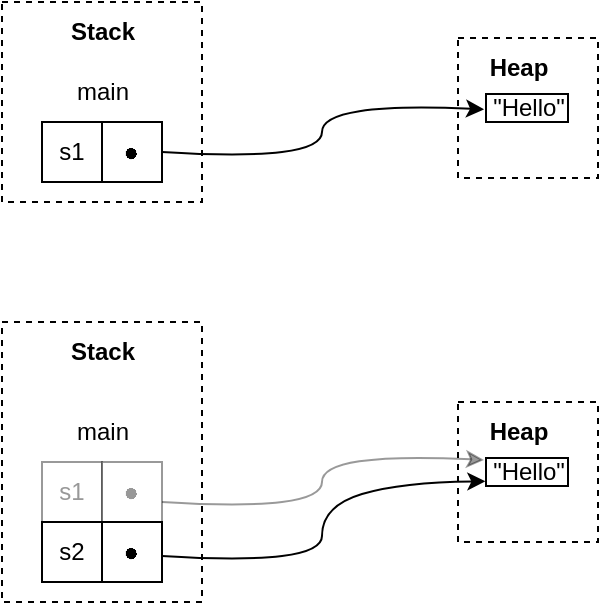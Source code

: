 <mxfile version="27.0.5">
  <diagram name="Page-1" id="u17v75hyvRixG0gyOEh2">
    <mxGraphModel dx="1188" dy="708" grid="1" gridSize="10" guides="1" tooltips="1" connect="1" arrows="1" fold="1" page="1" pageScale="1" pageWidth="827" pageHeight="1169" math="1" shadow="0">
      <root>
        <mxCell id="0" />
        <mxCell id="1" parent="0" />
        <mxCell id="b630nYO2X0hqikg10LsY-5" value="" style="rounded=0;whiteSpace=wrap;html=1;dashed=1;" vertex="1" parent="1">
          <mxGeometry x="408" y="198" width="70" height="70" as="geometry" />
        </mxCell>
        <mxCell id="b630nYO2X0hqikg10LsY-6" value="&lt;b&gt;Heap&lt;/b&gt;" style="text;html=1;align=center;verticalAlign=middle;resizable=0;points=[];autosize=1;strokeColor=none;fillColor=none;" vertex="1" parent="1">
          <mxGeometry x="412.5" y="198" width="50" height="30" as="geometry" />
        </mxCell>
        <mxCell id="b630nYO2X0hqikg10LsY-7" value="" style="rounded=0;whiteSpace=wrap;html=1;" vertex="1" parent="1">
          <mxGeometry x="422" y="226" width="41" height="14" as="geometry" />
        </mxCell>
        <mxCell id="b630nYO2X0hqikg10LsY-8" value="&quot;Hello&quot;" style="text;html=1;align=center;verticalAlign=middle;resizable=0;points=[];autosize=1;strokeColor=none;fillColor=none;" vertex="1" parent="1">
          <mxGeometry x="412.5" y="218" width="60" height="30" as="geometry" />
        </mxCell>
        <mxCell id="b630nYO2X0hqikg10LsY-24" value="" style="rounded=0;whiteSpace=wrap;html=1;dashed=1;" vertex="1" parent="1">
          <mxGeometry x="408" y="380" width="70" height="70" as="geometry" />
        </mxCell>
        <mxCell id="b630nYO2X0hqikg10LsY-25" value="&lt;b&gt;Heap&lt;/b&gt;" style="text;html=1;align=center;verticalAlign=middle;resizable=0;points=[];autosize=1;strokeColor=none;fillColor=none;" vertex="1" parent="1">
          <mxGeometry x="412.5" y="380" width="50" height="30" as="geometry" />
        </mxCell>
        <mxCell id="b630nYO2X0hqikg10LsY-26" value="" style="rounded=0;whiteSpace=wrap;html=1;" vertex="1" parent="1">
          <mxGeometry x="422" y="408" width="41" height="14" as="geometry" />
        </mxCell>
        <mxCell id="b630nYO2X0hqikg10LsY-27" value="&quot;Hello&quot;" style="text;html=1;align=center;verticalAlign=middle;resizable=0;points=[];autosize=1;strokeColor=none;fillColor=none;" vertex="1" parent="1">
          <mxGeometry x="412.5" y="400" width="60" height="30" as="geometry" />
        </mxCell>
        <mxCell id="RtmIqFS7cts_7SJcEz5J-3" value="Untitled Layer" parent="0" />
        <mxCell id="b630nYO2X0hqikg10LsY-9" value="" style="rounded=0;whiteSpace=wrap;html=1;dashed=1;" vertex="1" parent="RtmIqFS7cts_7SJcEz5J-3">
          <mxGeometry x="180" y="180" width="100" height="100" as="geometry" />
        </mxCell>
        <mxCell id="b630nYO2X0hqikg10LsY-10" value="&lt;b&gt;Stack&lt;/b&gt;" style="text;html=1;align=center;verticalAlign=middle;resizable=0;points=[];autosize=1;strokeColor=none;fillColor=none;" vertex="1" parent="RtmIqFS7cts_7SJcEz5J-3">
          <mxGeometry x="200" y="180" width="60" height="30" as="geometry" />
        </mxCell>
        <mxCell id="b630nYO2X0hqikg10LsY-11" value="s1" style="rounded=0;whiteSpace=wrap;html=1;" vertex="1" parent="RtmIqFS7cts_7SJcEz5J-3">
          <mxGeometry x="200" y="240" width="30" height="30" as="geometry" />
        </mxCell>
        <mxCell id="b630nYO2X0hqikg10LsY-12" value="$$\bullet$$" style="rounded=0;whiteSpace=wrap;html=1;" vertex="1" parent="RtmIqFS7cts_7SJcEz5J-3">
          <mxGeometry x="230" y="240" width="30" height="30" as="geometry" />
        </mxCell>
        <mxCell id="b630nYO2X0hqikg10LsY-13" value="main" style="text;html=1;align=center;verticalAlign=middle;resizable=0;points=[];autosize=1;strokeColor=none;fillColor=none;" vertex="1" parent="RtmIqFS7cts_7SJcEz5J-3">
          <mxGeometry x="205" y="210" width="50" height="30" as="geometry" />
        </mxCell>
        <mxCell id="b630nYO2X0hqikg10LsY-14" value="" style="rounded=0;whiteSpace=wrap;html=1;dashed=1;" vertex="1" parent="RtmIqFS7cts_7SJcEz5J-3">
          <mxGeometry x="180" y="340" width="100" height="140" as="geometry" />
        </mxCell>
        <mxCell id="b630nYO2X0hqikg10LsY-15" value="&lt;b&gt;Stack&lt;/b&gt;" style="text;html=1;align=center;verticalAlign=middle;resizable=0;points=[];autosize=1;strokeColor=none;fillColor=none;" vertex="1" parent="RtmIqFS7cts_7SJcEz5J-3">
          <mxGeometry x="200" y="340" width="60" height="30" as="geometry" />
        </mxCell>
        <mxCell id="b630nYO2X0hqikg10LsY-16" value="s1" style="rounded=0;whiteSpace=wrap;html=1;opacity=40;textOpacity=40;" vertex="1" parent="RtmIqFS7cts_7SJcEz5J-3">
          <mxGeometry x="200" y="410" width="30" height="30" as="geometry" />
        </mxCell>
        <mxCell id="b630nYO2X0hqikg10LsY-17" value="$$\bullet$$" style="rounded=0;whiteSpace=wrap;html=1;opacity=40;textOpacity=40;" vertex="1" parent="RtmIqFS7cts_7SJcEz5J-3">
          <mxGeometry x="230" y="410" width="30" height="30" as="geometry" />
        </mxCell>
        <mxCell id="b630nYO2X0hqikg10LsY-18" value="s2" style="rounded=0;whiteSpace=wrap;html=1;" vertex="1" parent="RtmIqFS7cts_7SJcEz5J-3">
          <mxGeometry x="200" y="440" width="30" height="30" as="geometry" />
        </mxCell>
        <mxCell id="b630nYO2X0hqikg10LsY-19" value="$$\bullet$$" style="rounded=0;whiteSpace=wrap;html=1;" vertex="1" parent="RtmIqFS7cts_7SJcEz5J-3">
          <mxGeometry x="230" y="440" width="30" height="30" as="geometry" />
        </mxCell>
        <mxCell id="b630nYO2X0hqikg10LsY-20" value="main" style="text;html=1;align=center;verticalAlign=middle;resizable=0;points=[];autosize=1;strokeColor=none;fillColor=none;" vertex="1" parent="RtmIqFS7cts_7SJcEz5J-3">
          <mxGeometry x="205" y="380" width="50" height="30" as="geometry" />
        </mxCell>
        <mxCell id="b630nYO2X0hqikg10LsY-21" value="" style="endArrow=classic;html=1;rounded=0;exitX=1;exitY=0.5;exitDx=0;exitDy=0;entryX=0.017;entryY=0.456;entryDx=0;entryDy=0;entryPerimeter=0;curved=1;" edge="1" parent="RtmIqFS7cts_7SJcEz5J-3" source="b630nYO2X0hqikg10LsY-12">
          <mxGeometry width="50" height="50" relative="1" as="geometry">
            <mxPoint x="400" y="310" as="sourcePoint" />
            <mxPoint x="421.02" y="233.68" as="targetPoint" />
            <Array as="points">
              <mxPoint x="340" y="260" />
              <mxPoint x="340" y="230" />
            </Array>
          </mxGeometry>
        </mxCell>
        <mxCell id="b630nYO2X0hqikg10LsY-22" value="" style="endArrow=classic;html=1;rounded=0;exitX=1;exitY=0.5;exitDx=0;exitDy=0;entryX=0.017;entryY=0.456;entryDx=0;entryDy=0;entryPerimeter=0;curved=1;opacity=40;" edge="1" parent="RtmIqFS7cts_7SJcEz5J-3">
          <mxGeometry width="50" height="50" relative="1" as="geometry">
            <mxPoint x="260" y="430" as="sourcePoint" />
            <mxPoint x="421" y="409" as="targetPoint" />
            <Array as="points">
              <mxPoint x="340" y="435" />
              <mxPoint x="340" y="405" />
            </Array>
          </mxGeometry>
        </mxCell>
        <mxCell id="b630nYO2X0hqikg10LsY-23" value="" style="endArrow=classic;html=1;rounded=0;exitX=1;exitY=0.5;exitDx=0;exitDy=0;entryX=0.028;entryY=0.789;entryDx=0;entryDy=0;entryPerimeter=0;curved=1;" edge="1" parent="RtmIqFS7cts_7SJcEz5J-3">
          <mxGeometry width="50" height="50" relative="1" as="geometry">
            <mxPoint x="260" y="457" as="sourcePoint" />
            <mxPoint x="421.68" y="419.67" as="targetPoint" />
            <Array as="points">
              <mxPoint x="340" y="462" />
              <mxPoint x="340" y="432" />
              <mxPoint x="380" y="420" />
            </Array>
          </mxGeometry>
        </mxCell>
      </root>
    </mxGraphModel>
  </diagram>
</mxfile>
